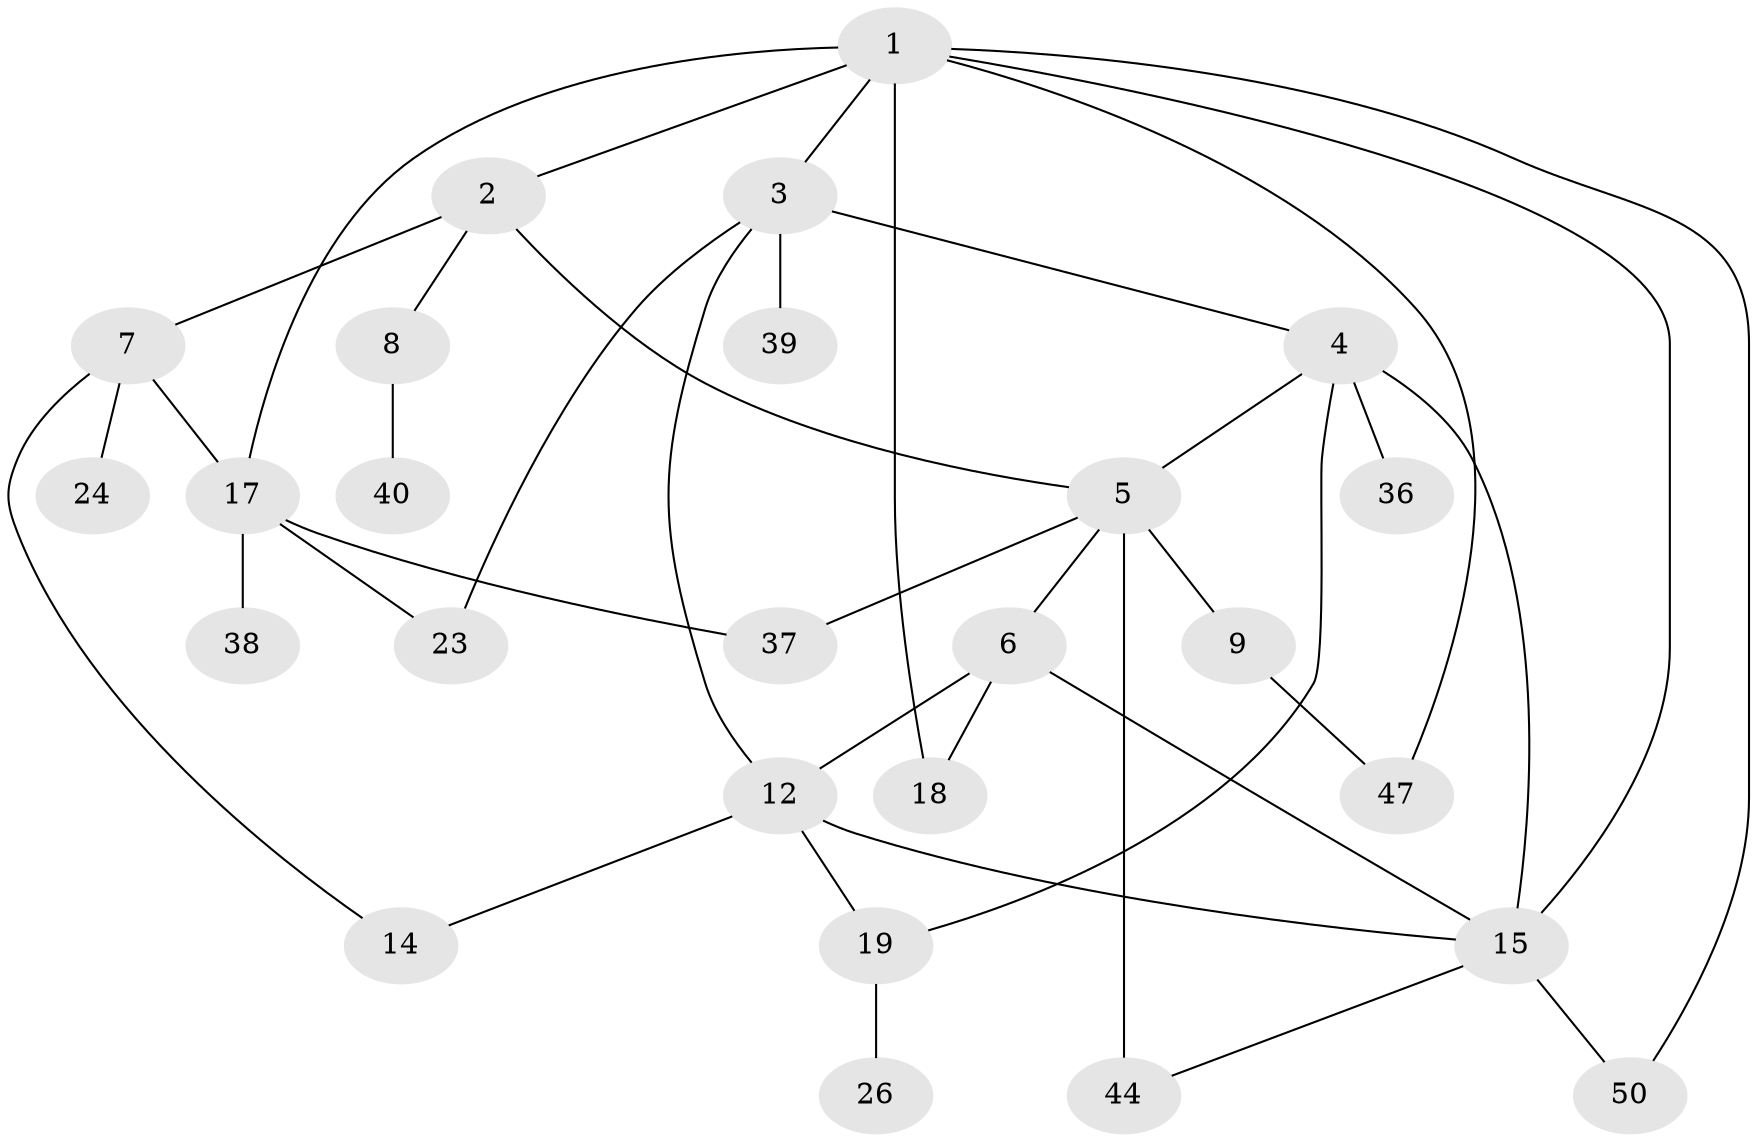 // original degree distribution, {6: 0.057692307692307696, 4: 0.11538461538461539, 5: 0.038461538461538464, 3: 0.21153846153846154, 2: 0.36538461538461536, 1: 0.21153846153846154}
// Generated by graph-tools (version 1.1) at 2025/13/03/09/25 04:13:15]
// undirected, 26 vertices, 39 edges
graph export_dot {
graph [start="1"]
  node [color=gray90,style=filled];
  1 [super="+11"];
  2;
  3;
  4 [super="+21"];
  5 [super="+31+41"];
  6 [super="+35+10"];
  7 [super="+13+30"];
  8 [super="+16"];
  9 [super="+45"];
  12 [super="+34"];
  14;
  15 [super="+22+25+20"];
  17 [super="+48+29+27"];
  18;
  19;
  23;
  24;
  26;
  36;
  37;
  38;
  39;
  40;
  44 [super="+49"];
  47;
  50 [super="+51"];
  1 -- 2;
  1 -- 3;
  1 -- 17;
  1 -- 18;
  1 -- 50;
  1 -- 15;
  1 -- 47;
  2 -- 5;
  2 -- 7;
  2 -- 8;
  3 -- 4;
  3 -- 12;
  3 -- 23;
  3 -- 39;
  4 -- 5;
  4 -- 19;
  4 -- 36;
  4 -- 15 [weight=2];
  5 -- 6;
  5 -- 9;
  5 -- 37;
  5 -- 44 [weight=2];
  6 -- 18;
  6 -- 12;
  6 -- 15;
  7 -- 24;
  7 -- 14;
  7 -- 17;
  8 -- 40;
  9 -- 47;
  12 -- 14;
  12 -- 19;
  12 -- 15;
  15 -- 50;
  15 -- 44;
  17 -- 37;
  17 -- 38;
  17 -- 23;
  19 -- 26;
}
